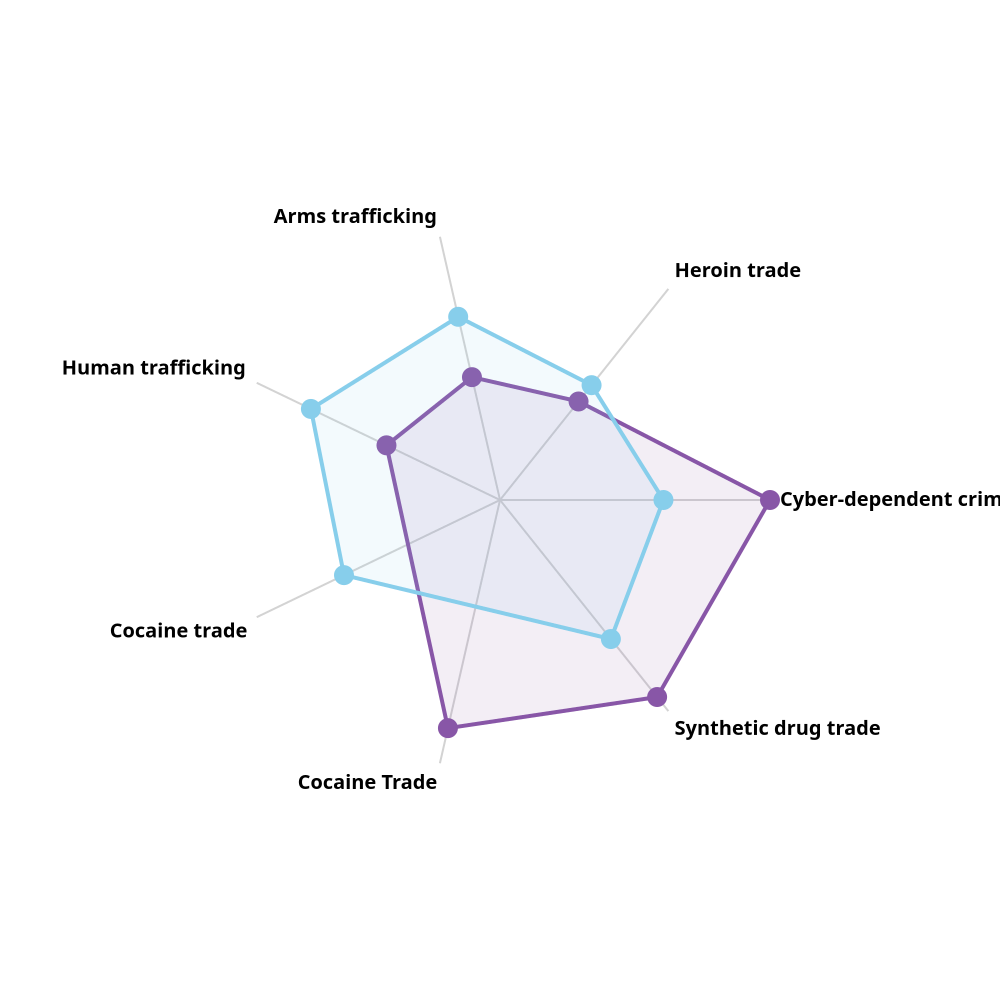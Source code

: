       {
        "$schema": "https://vega.github.io/schema/vega/v5.json",
        "description": "A radar chart example, showing multiple dimensions in a radial layout.",
        "width": 500,
        "height": 500,
        "padding": 115,
        "autosize": {"type": "none", "contains": "padding"},
      
        "signals": [
          {"name": "radius", "update": "width / 2"}
        ],
      
        "data": [
          {
            "name": "table",
            "values": [
                {"Country": "Australia", "category": "Human trafficking", "value": 3.50},
                {"Country": "Australia", "category": "Arms trafficking", "value": 3.50},
                {"Country": "Australia", "category": "Heroin trade", "value": 3.50},
                {"Country": "Australia", "category": "Cyber-dependent crimes", "value": 7.50},
                {"Country": "Australia", "category": "Synthetic drug trade", "value": 7.00},
                {"Country": "Australia", "category": "Cocaine Trade", "value": 6.50},
                {"Country": "Rest of World", "category": "Human trafficking", "value": 5.83},
                {"Country": "Rest of World", "category": "Arms trafficking", "value": 5.22},
                {"Country": "Rest of World", "category": "Heroin trade", "value": 4.08},
                {"Country": "Rest of World", "category": "Cyber-dependent crimes", "value": 4.54},
                {"Country": "Rest of World", "category": "Synthetic drug trade", "value": 4.94},
                {"Country": "Rest of World", "category": "Cocaine trade", "value": 4.81}
              ]
          },
          {
            "name": "countries",
            "source": "table",
            "transform": [
              {
                "type": "aggregate",
                "groupby": ["category"]
              }
            ]
          }
        ],
      
        "scales": [
          {
            "name": "angular",
            "type": "point",
            "range": {"signal": "[-PI, PI]"},
            "padding": 0.5,
            "domain": {"data": "countries", "field": "category"}
          },
          {
            "name": "radial",
            "type": "linear",
            "range": {"signal": "[0, radius]"},
            "zero": true,
            "nice": false,
            "domain": {"data": "table", "field": "value"},
            "domainMin": 0
          },
          {
            "name": "color",
            "type": "ordinal",
            "domain": ["Australia", "Rest of World"],
            "range": ["#8856a7", "skyblue"]
          }
        ],
      
        "encode": {
          "enter": {
            "x": {"signal": "radius"},
            "y": {"signal": "radius"}
          }
        },
      
        "marks": [
          {
            "type": "group",
            "name": "categories",
            "zindex": 2,
            "from": {
              "facet": {"data": "table", "name": "facet", "groupby": ["Country"]}
            },
            "marks": [
              {
                "type": "line",
                "name": "category-line",
                "from": {"data": "facet"},
                "zindex": 0,
                "encode": {
                  "enter": {
                    "interpolate": {"value": "linear-closed"},
                    "x": {
                      "signal": "scale('radial', datum.value) * cos(scale('angular', datum.category))"
                    },
                    "y": {
                      "signal": "scale('radial', datum.value) * sin(scale('angular', datum.category))"
                    },
                    "stroke": {"scale": "color", "field": "Country"},
                    "strokeWidth": {"value": 2},
                    "fill": {"scale": "color", "field": "Country"}, 
                    "fillOpacity": {"value": 0.1}
                  }
                }
            },
            {
              "type": "symbol",  
              "from": {"data": "facet"},
              "zindex": 4,
              "encode": {
                "enter": {
                  "x": {
                    "signal": "scale('radial', datum.value) * cos(scale('angular', datum.category))"
                  },
                  "y": {
                    "signal": "scale('radial', datum.value) * sin(scale('angular', datum.category))"
                  },
                  "fill": {"scale": "color", "field": "Country"},  
                  "size": {"value": 100},
                  "tooltip": {
                    "signal": "datum.Country + ': ' + format(datum.value, '.2f')"
                  }
                }
              }
            }
          ]
          },
          {
            "type": "rule",
            "name": "radial-grid",
            "from": {"data": "countries"},
            "zindex": 0,
            "encode": {
              "enter": {
                "x": {"value": 0},
                "y": {"value": 0},
                "x2": {"signal": "radius * cos(scale('angular', datum.category))"},
                "y2": {"signal": "radius * sin(scale('angular', datum.category))"},
                "stroke": {"value": "lightgray"},
                "strokeWidth": {"value": 1}
              }
            }
          },
          {
            "type": "text",
            "name": "key-label",
            "from": {"data": "countries"},
            "zindex": 1,
            "encode": {
              "enter": {
                "x": {"signal": "(radius + 5) * cos(scale('angular', datum.category))"},
                "y": {"signal": "(radius + 5) * sin(scale('angular', datum.category))"},
                "text": {"field": "category"},
                "align": [
                  {
                    "test": "abs(scale('angular', datum.category)) > PI / 2",
                    "value": "right"
                  },
                  {
                    "value": "left"
                  }
                ],
                "baseline": [
                  {
                    "test": "scale('angular', datum.category) > 0", "value": "top"
                  },
                  {
                    "test": "scale('angular', datum.category) == 0", "value": "middle"
                  },
                  {
                    "value": "bottom"
                  }
                ],
                "fill": {"value": "black"},
                "fontWeight": {"value": "bold"},
                "fontSize": {"value": 10}

              }
            }
          }
        ]
      }